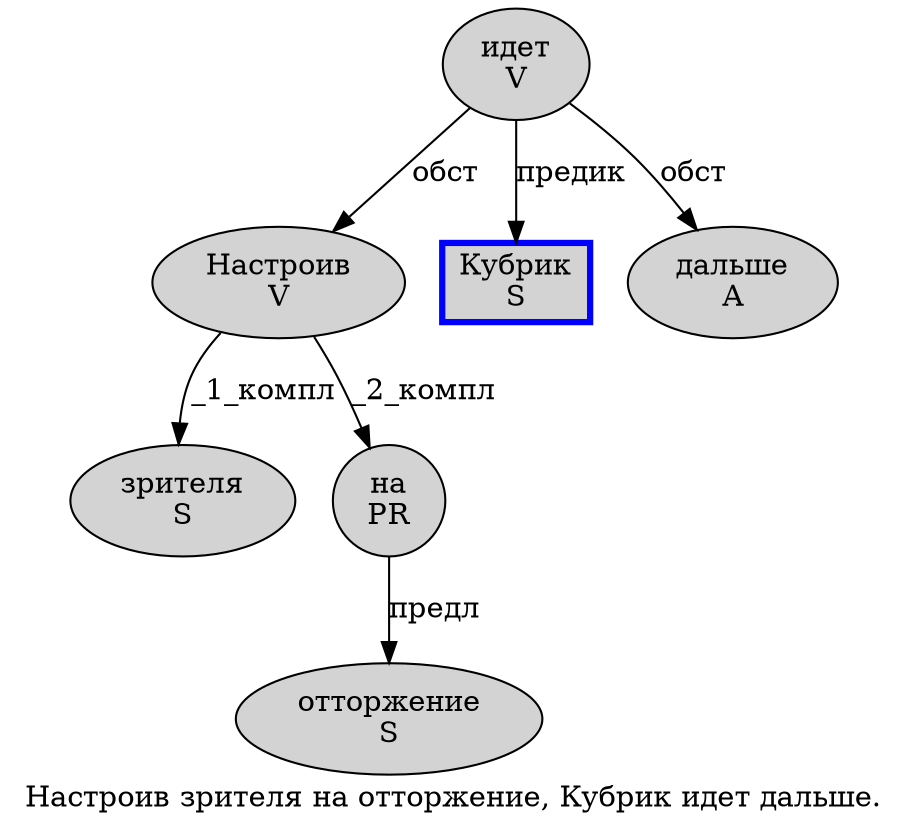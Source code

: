 digraph SENTENCE_3795 {
	graph [label="Настроив зрителя на отторжение, Кубрик идет дальше."]
	node [style=filled]
		0 [label="Настроив
V" color="" fillcolor=lightgray penwidth=1 shape=ellipse]
		1 [label="зрителя
S" color="" fillcolor=lightgray penwidth=1 shape=ellipse]
		2 [label="на
PR" color="" fillcolor=lightgray penwidth=1 shape=ellipse]
		3 [label="отторжение
S" color="" fillcolor=lightgray penwidth=1 shape=ellipse]
		5 [label="Кубрик
S" color=blue fillcolor=lightgray penwidth=3 shape=box]
		6 [label="идет
V" color="" fillcolor=lightgray penwidth=1 shape=ellipse]
		7 [label="дальше
A" color="" fillcolor=lightgray penwidth=1 shape=ellipse]
			6 -> 0 [label="обст"]
			6 -> 5 [label="предик"]
			6 -> 7 [label="обст"]
			2 -> 3 [label="предл"]
			0 -> 1 [label="_1_компл"]
			0 -> 2 [label="_2_компл"]
}